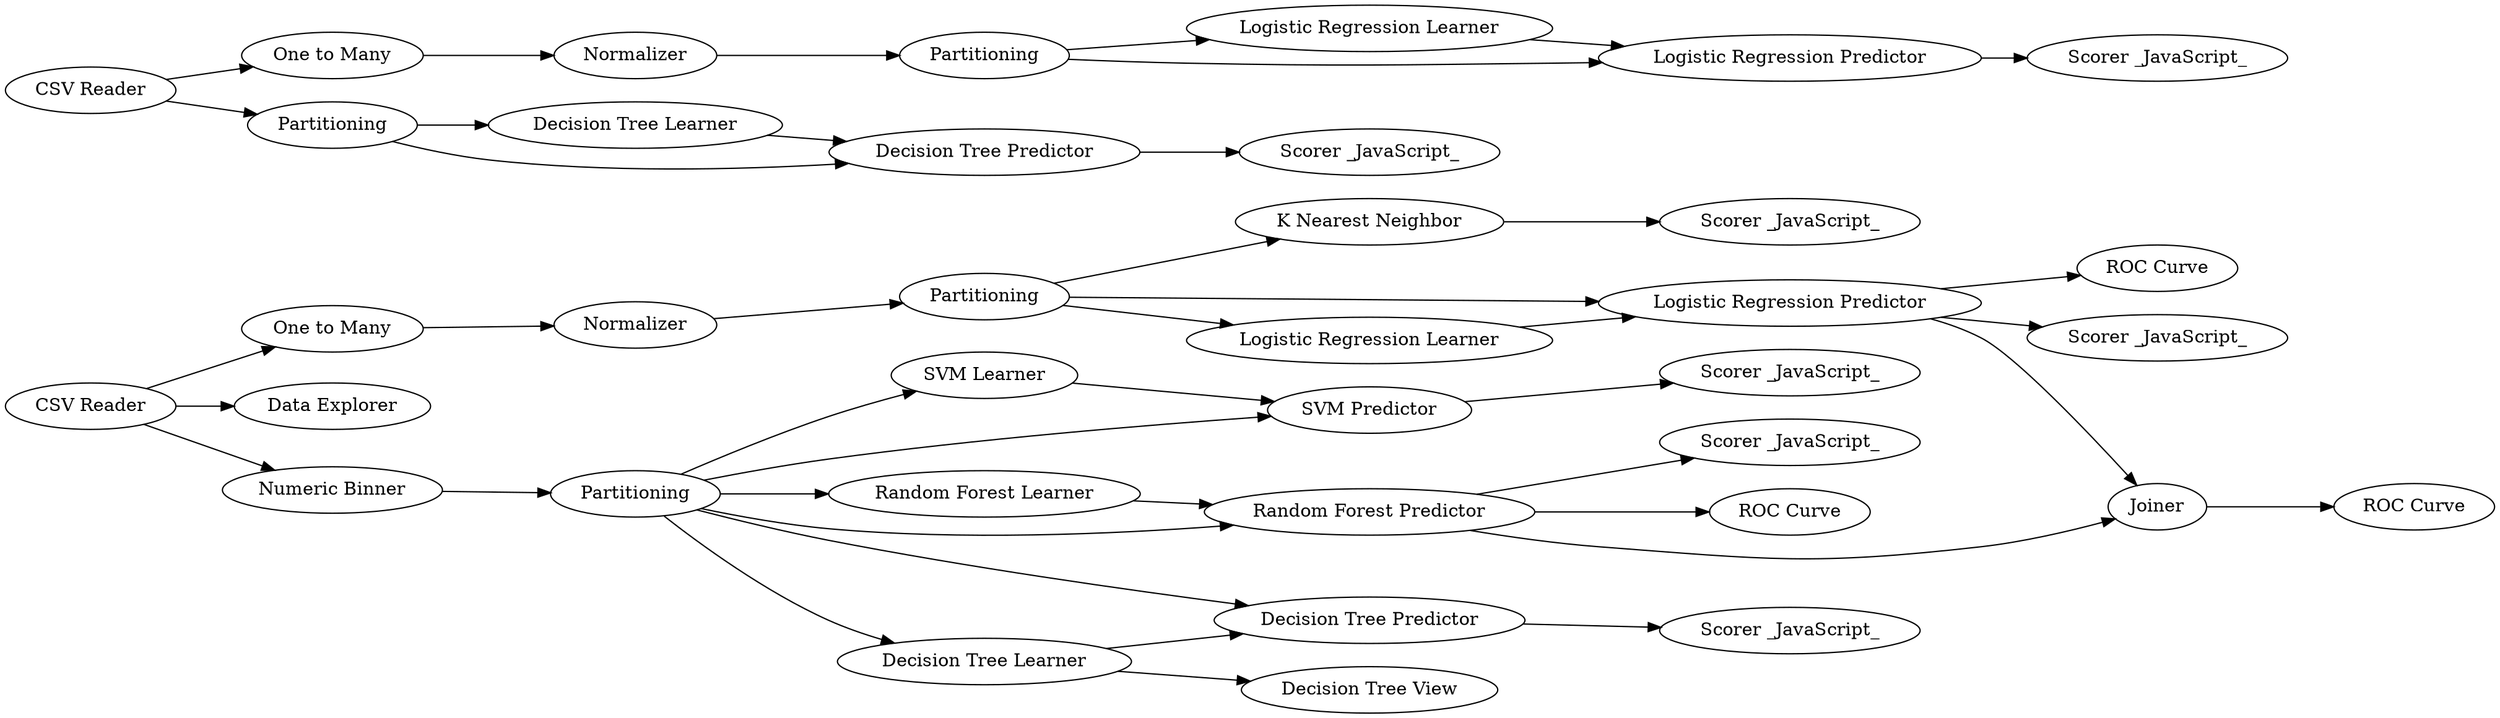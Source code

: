 digraph {
	"7348826859074733906_15" [label="K Nearest Neighbor"]
	"7348826859074733906_30" [label="Scorer _JavaScript_"]
	"7348826859074733906_9" [label="Logistic Regression Predictor"]
	"7348826859074733906_25" [label="Logistic Regression Learner"]
	"7348826859074733906_12" [label=Partitioning]
	"7348826859074733906_34" [label="ROC Curve"]
	"7348826859074733906_31" [label="SVM Learner"]
	"7348826859074733906_16" [label="Scorer _JavaScript_"]
	"7348826859074733906_13" [label="Scorer _JavaScript_"]
	"7348826859074733906_37" [label="ROC Curve"]
	"7348826859074733906_1" [label="CSV Reader"]
	"7348826859074733906_23" [label=Normalizer]
	"7348826859074733906_3" [label=Partitioning]
	"7348826859074733906_22" [label="One to Many"]
	"7348826859074733906_27" [label="Scorer _JavaScript_"]
	"7348826859074733906_19" [label="Decision Tree Learner"]
	"7348826859074733906_10" [label="One to Many"]
	"7348826859074733906_11" [label=Normalizer]
	"7348826859074733906_24" [label=Partitioning]
	"7348826859074733906_7" [label="Decision Tree View"]
	"7348826859074733906_2" [label="Data Explorer"]
	"7348826859074733906_28" [label="Random Forest Learner"]
	"7348826859074733906_6" [label="Scorer _JavaScript_"]
	"7348826859074733906_35" [label="ROC Curve"]
	"7348826859074733906_21" [label="Scorer _JavaScript_"]
	"7348826859074733906_20" [label="Decision Tree Predictor"]
	"7348826859074733906_5" [label="Decision Tree Predictor"]
	"7348826859074733906_36" [label=Joiner]
	"7348826859074733906_32" [label="SVM Predictor"]
	"7348826859074733906_4" [label="Decision Tree Learner"]
	"7348826859074733906_8" [label="Logistic Regression Learner"]
	"7348826859074733906_26" [label="Logistic Regression Predictor"]
	"7348826859074733906_17" [label="CSV Reader"]
	"7348826859074733906_33" [label="Scorer _JavaScript_"]
	"7348826859074733906_18" [label=Partitioning]
	"7348826859074733906_14" [label="Numeric Binner"]
	"7348826859074733906_29" [label="Random Forest Predictor"]
	"7348826859074733906_12" -> "7348826859074733906_8"
	"7348826859074733906_22" -> "7348826859074733906_23"
	"7348826859074733906_4" -> "7348826859074733906_5"
	"7348826859074733906_3" -> "7348826859074733906_4"
	"7348826859074733906_8" -> "7348826859074733906_9"
	"7348826859074733906_23" -> "7348826859074733906_24"
	"7348826859074733906_3" -> "7348826859074733906_31"
	"7348826859074733906_18" -> "7348826859074733906_19"
	"7348826859074733906_5" -> "7348826859074733906_6"
	"7348826859074733906_14" -> "7348826859074733906_3"
	"7348826859074733906_31" -> "7348826859074733906_32"
	"7348826859074733906_1" -> "7348826859074733906_14"
	"7348826859074733906_3" -> "7348826859074733906_29"
	"7348826859074733906_26" -> "7348826859074733906_27"
	"7348826859074733906_24" -> "7348826859074733906_26"
	"7348826859074733906_24" -> "7348826859074733906_25"
	"7348826859074733906_36" -> "7348826859074733906_37"
	"7348826859074733906_28" -> "7348826859074733906_29"
	"7348826859074733906_32" -> "7348826859074733906_33"
	"7348826859074733906_18" -> "7348826859074733906_20"
	"7348826859074733906_3" -> "7348826859074733906_28"
	"7348826859074733906_17" -> "7348826859074733906_22"
	"7348826859074733906_25" -> "7348826859074733906_26"
	"7348826859074733906_3" -> "7348826859074733906_5"
	"7348826859074733906_1" -> "7348826859074733906_10"
	"7348826859074733906_15" -> "7348826859074733906_16"
	"7348826859074733906_29" -> "7348826859074733906_30"
	"7348826859074733906_12" -> "7348826859074733906_9"
	"7348826859074733906_1" -> "7348826859074733906_2"
	"7348826859074733906_19" -> "7348826859074733906_20"
	"7348826859074733906_3" -> "7348826859074733906_32"
	"7348826859074733906_10" -> "7348826859074733906_11"
	"7348826859074733906_29" -> "7348826859074733906_35"
	"7348826859074733906_9" -> "7348826859074733906_36"
	"7348826859074733906_4" -> "7348826859074733906_7"
	"7348826859074733906_17" -> "7348826859074733906_18"
	"7348826859074733906_29" -> "7348826859074733906_36"
	"7348826859074733906_20" -> "7348826859074733906_21"
	"7348826859074733906_11" -> "7348826859074733906_12"
	"7348826859074733906_12" -> "7348826859074733906_15"
	"7348826859074733906_9" -> "7348826859074733906_13"
	"7348826859074733906_9" -> "7348826859074733906_34"
	rankdir=LR
}
